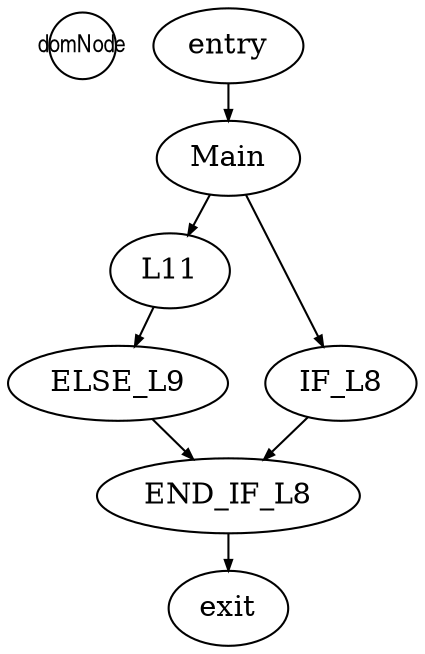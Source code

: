 digraph G {
  ranksep=.25;
  edge [arrowsize=.5]
  domNode [shape=circle, fontname="ArialNarrow",
        fontsize=12, fixedsize=true, height=.45];
  entry; Main; L11; ELSE_L9; IF_L8; END_IF_L8; exit; 
  entry -> Main;
  Main -> L11;
  Main -> IF_L8;
  L11 -> ELSE_L9;
  ELSE_L9 -> END_IF_L8;
  IF_L8 -> END_IF_L8;
  END_IF_L8 -> exit;
}
